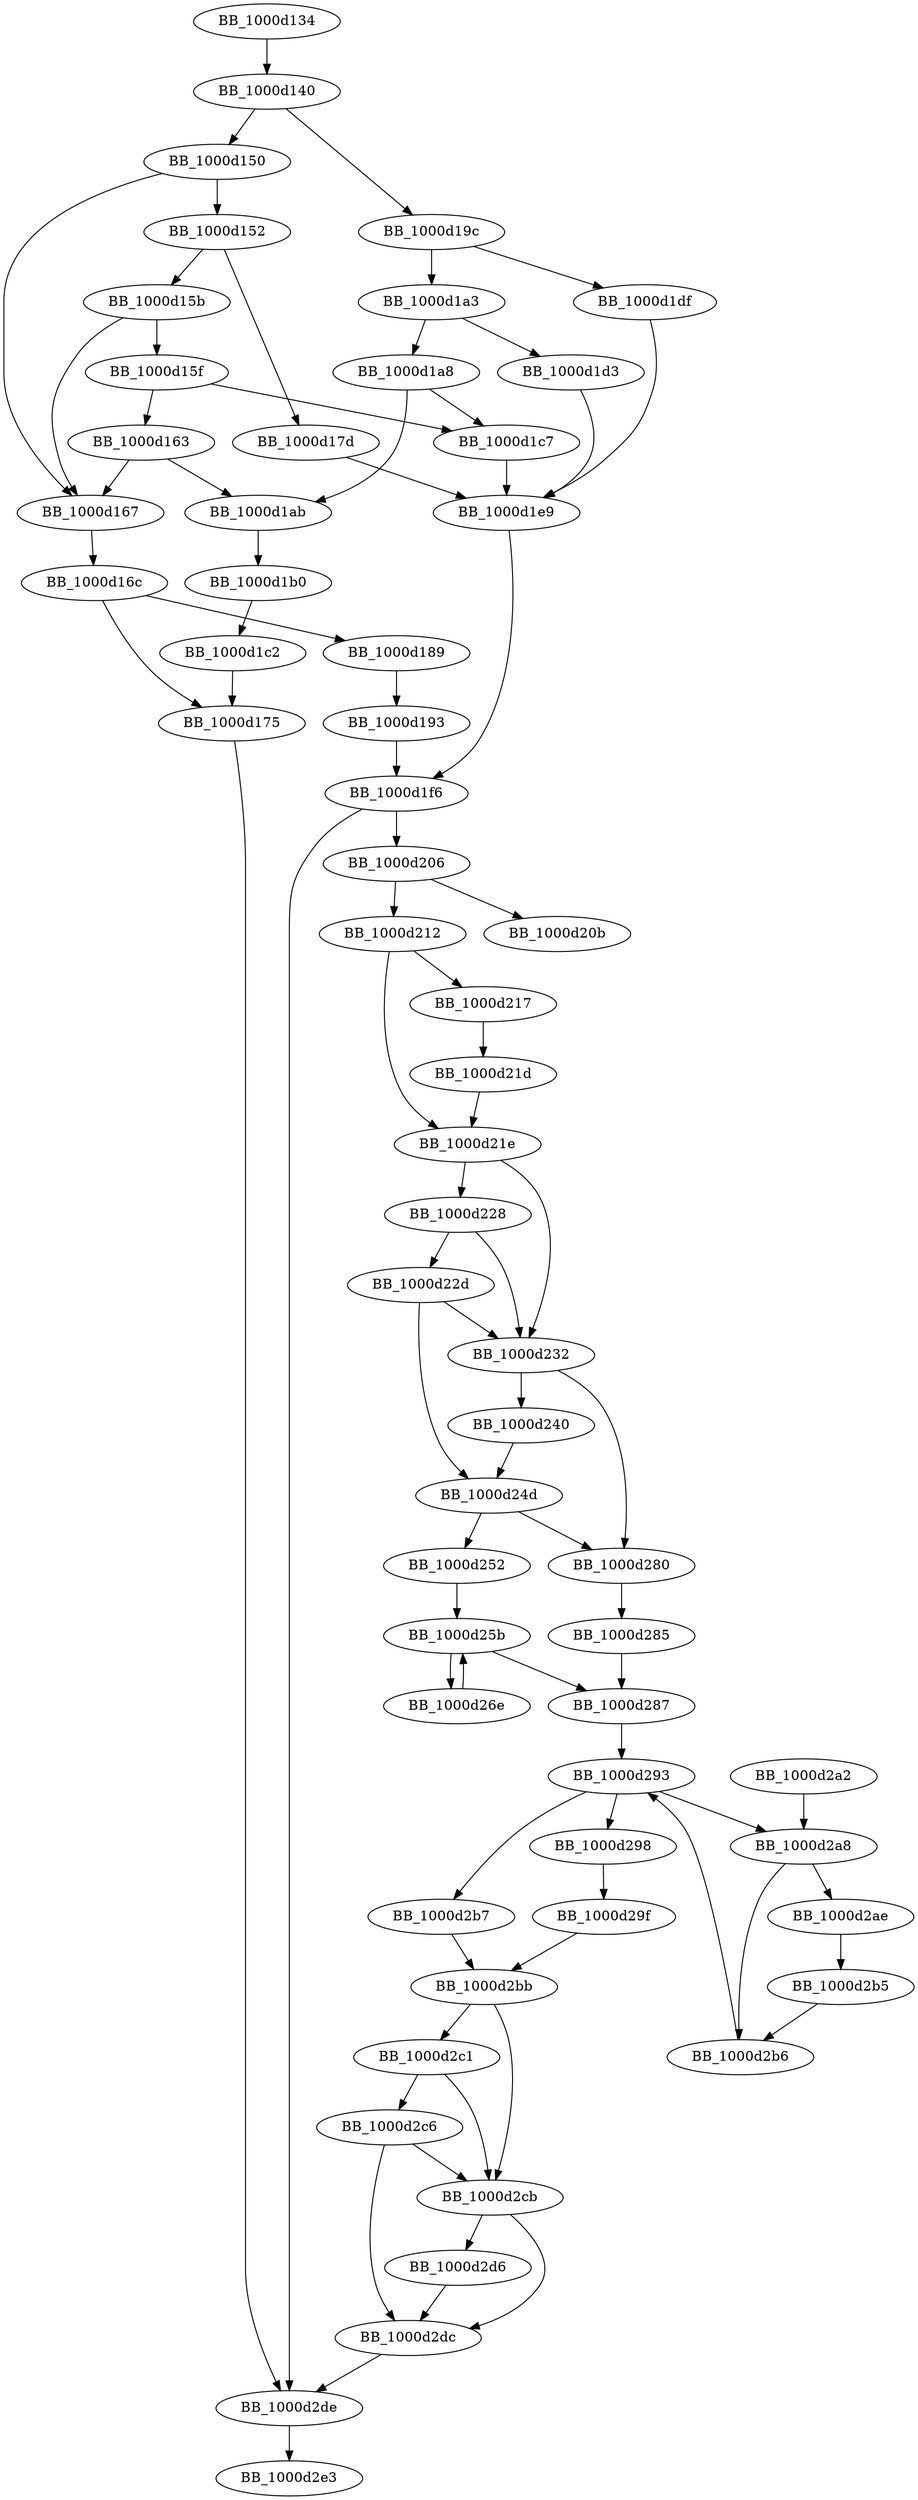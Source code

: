 DiGraph _raise{
BB_1000d134->BB_1000d140
BB_1000d140->BB_1000d150
BB_1000d140->BB_1000d19c
BB_1000d150->BB_1000d152
BB_1000d150->BB_1000d167
BB_1000d152->BB_1000d15b
BB_1000d152->BB_1000d17d
BB_1000d15b->BB_1000d15f
BB_1000d15b->BB_1000d167
BB_1000d15f->BB_1000d163
BB_1000d15f->BB_1000d1c7
BB_1000d163->BB_1000d167
BB_1000d163->BB_1000d1ab
BB_1000d167->BB_1000d16c
BB_1000d16c->BB_1000d175
BB_1000d16c->BB_1000d189
BB_1000d175->BB_1000d2de
BB_1000d17d->BB_1000d1e9
BB_1000d189->BB_1000d193
BB_1000d193->BB_1000d1f6
BB_1000d19c->BB_1000d1a3
BB_1000d19c->BB_1000d1df
BB_1000d1a3->BB_1000d1a8
BB_1000d1a3->BB_1000d1d3
BB_1000d1a8->BB_1000d1ab
BB_1000d1a8->BB_1000d1c7
BB_1000d1ab->BB_1000d1b0
BB_1000d1b0->BB_1000d1c2
BB_1000d1c2->BB_1000d175
BB_1000d1c7->BB_1000d1e9
BB_1000d1d3->BB_1000d1e9
BB_1000d1df->BB_1000d1e9
BB_1000d1e9->BB_1000d1f6
BB_1000d1f6->BB_1000d206
BB_1000d1f6->BB_1000d2de
BB_1000d206->BB_1000d20b
BB_1000d206->BB_1000d212
BB_1000d212->BB_1000d217
BB_1000d212->BB_1000d21e
BB_1000d217->BB_1000d21d
BB_1000d21d->BB_1000d21e
BB_1000d21e->BB_1000d228
BB_1000d21e->BB_1000d232
BB_1000d228->BB_1000d22d
BB_1000d228->BB_1000d232
BB_1000d22d->BB_1000d232
BB_1000d22d->BB_1000d24d
BB_1000d232->BB_1000d240
BB_1000d232->BB_1000d280
BB_1000d240->BB_1000d24d
BB_1000d24d->BB_1000d252
BB_1000d24d->BB_1000d280
BB_1000d252->BB_1000d25b
BB_1000d25b->BB_1000d26e
BB_1000d25b->BB_1000d287
BB_1000d26e->BB_1000d25b
BB_1000d280->BB_1000d285
BB_1000d285->BB_1000d287
BB_1000d287->BB_1000d293
BB_1000d293->BB_1000d298
BB_1000d293->BB_1000d2a8
BB_1000d293->BB_1000d2b7
BB_1000d298->BB_1000d29f
BB_1000d29f->BB_1000d2bb
BB_1000d2a2->BB_1000d2a8
BB_1000d2a8->BB_1000d2ae
BB_1000d2a8->BB_1000d2b6
BB_1000d2ae->BB_1000d2b5
BB_1000d2b5->BB_1000d2b6
BB_1000d2b6->BB_1000d293
BB_1000d2b7->BB_1000d2bb
BB_1000d2bb->BB_1000d2c1
BB_1000d2bb->BB_1000d2cb
BB_1000d2c1->BB_1000d2c6
BB_1000d2c1->BB_1000d2cb
BB_1000d2c6->BB_1000d2cb
BB_1000d2c6->BB_1000d2dc
BB_1000d2cb->BB_1000d2d6
BB_1000d2cb->BB_1000d2dc
BB_1000d2d6->BB_1000d2dc
BB_1000d2dc->BB_1000d2de
BB_1000d2de->BB_1000d2e3
}

